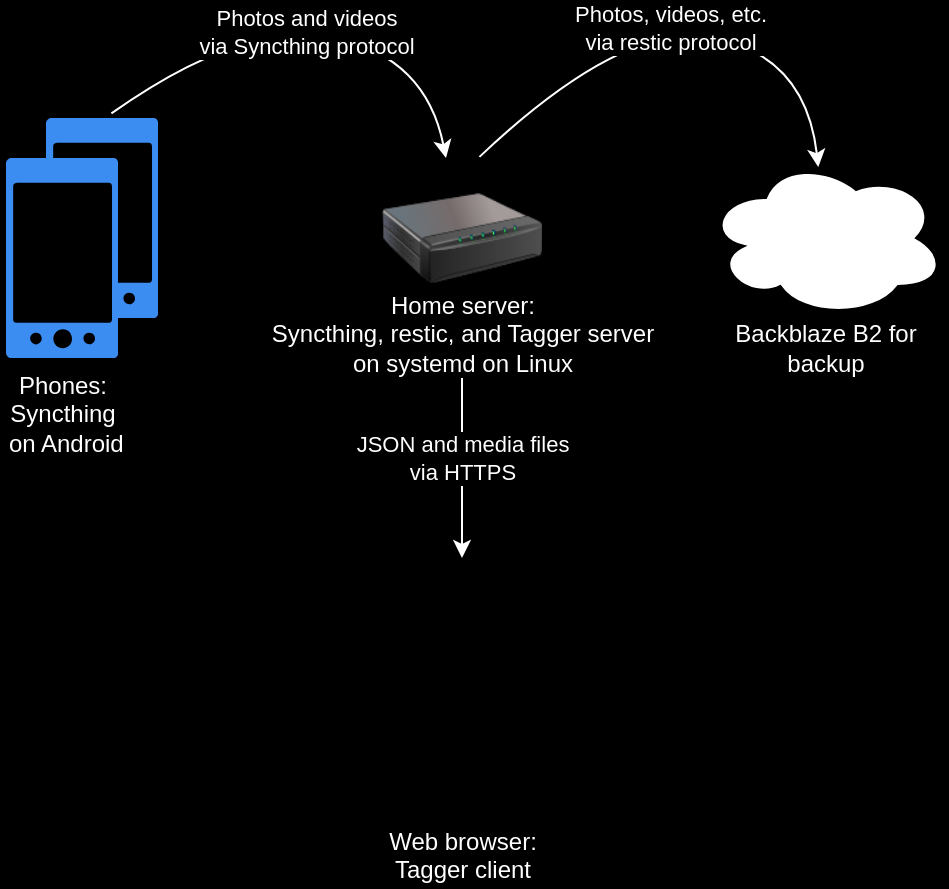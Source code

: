 <mxfile version="14.6.0" type="device"><diagram id="gFQIqcE-oeb4G5Hq2tQq" name="Page-1"><mxGraphModel dx="1177" dy="658" grid="1" gridSize="10" guides="1" tooltips="1" connect="1" arrows="1" fold="1" page="1" pageScale="1" pageWidth="850" pageHeight="1100" background="#000000" math="0" shadow="0"><root><mxCell id="0"/><mxCell id="1" parent="0"/><mxCell id="tL3LlY7YkKLHCdLjrWq5-3" value="" style="html=1;aspect=fixed;strokeColor=none;shadow=0;align=center;verticalAlign=top;fillColor=#3B8DF1;shape=mxgraph.gcp2.phone_android;fontColor=#FFFFFF;labelBackgroundColor=#000000;" vertex="1" parent="1"><mxGeometry x="300" y="210" width="56" height="100" as="geometry"/></mxCell><mxCell id="tL3LlY7YkKLHCdLjrWq5-4" value="" style="rounded=0;whiteSpace=wrap;html=1;strokeColor=none;fillColor=#000000;fontColor=#FFFFFF;labelBackgroundColor=#000000;" vertex="1" parent="1"><mxGeometry x="280" y="240" width="56" height="80" as="geometry"/></mxCell><mxCell id="tL3LlY7YkKLHCdLjrWq5-2" value="&lt;div&gt;Phones:&lt;/div&gt;&lt;div&gt;Syncthing&lt;br&gt;&lt;/div&gt;&amp;nbsp;on Android" style="html=1;aspect=fixed;strokeColor=none;shadow=0;align=center;verticalAlign=top;fillColor=#3B8DF1;shape=mxgraph.gcp2.phone_android;spacingTop=100;labelBackgroundColor=#000000;fontColor=#FFFFFF;" vertex="1" parent="1"><mxGeometry x="280" y="230" width="56" height="100" as="geometry"/></mxCell><mxCell id="tL3LlY7YkKLHCdLjrWq5-9" value="&lt;div&gt;Photos and videos&lt;/div&gt;&lt;div&gt;via Syncthing protocol&lt;br&gt;&lt;/div&gt;" style="curved=1;endArrow=classic;html=1;exitX=0.584;exitY=-0.023;exitDx=0;exitDy=0;exitPerimeter=0;strokeColor=#FFFFFF;fontColor=#FFFFFF;labelBackgroundColor=#000000;" edge="1" parent="1" source="tL3LlY7YkKLHCdLjrWq5-3" target="tL3LlY7YkKLHCdLjrWq5-5"><mxGeometry width="50" height="50" relative="1" as="geometry"><mxPoint x="460" y="430" as="sourcePoint"/><mxPoint x="634" y="219" as="targetPoint"/><Array as="points"><mxPoint x="400" y="160"/><mxPoint x="490" y="180"/></Array></mxGeometry></mxCell><mxCell id="tL3LlY7YkKLHCdLjrWq5-10" value="Backblaze B2 for backup" style="ellipse;shape=cloud;whiteSpace=wrap;html=1;spacingTop=110;fontColor=#FFFFFF;labelBackgroundColor=#000000;" vertex="1" parent="1"><mxGeometry x="630" y="230" width="120" height="80" as="geometry"/></mxCell><mxCell id="tL3LlY7YkKLHCdLjrWq5-11" value="&lt;div&gt;Photos, videos, etc.&lt;br&gt;&lt;/div&gt;&lt;div&gt;via restic protocol&lt;br&gt;&lt;/div&gt;" style="curved=1;endArrow=classic;html=1;entryX=0.468;entryY=0.057;entryDx=0;entryDy=0;entryPerimeter=0;exitX=0.609;exitY=-0.007;exitDx=0;exitDy=0;exitPerimeter=0;fontColor=#FFFFFF;labelBackgroundColor=#000000;strokeColor=#FFFFFF;" edge="1" parent="1" source="tL3LlY7YkKLHCdLjrWq5-5" target="tL3LlY7YkKLHCdLjrWq5-10"><mxGeometry width="50" height="50" relative="1" as="geometry"><mxPoint x="460" y="430" as="sourcePoint"/><mxPoint x="510" y="380" as="targetPoint"/><Array as="points"><mxPoint x="590" y="160"/><mxPoint x="680" y="180"/></Array></mxGeometry></mxCell><mxCell id="tL3LlY7YkKLHCdLjrWq5-12" value="&lt;div&gt;JSON and media files&lt;/div&gt;&lt;div&gt;via HTTPS&lt;br&gt;&lt;/div&gt;" style="endArrow=classic;html=1;exitX=0.5;exitY=1;exitDx=0;exitDy=0;spacingTop=20;fontColor=#FFFFFF;labelBackgroundColor=#000000;strokeColor=#FFFFFF;" edge="1" parent="1" source="tL3LlY7YkKLHCdLjrWq5-5"><mxGeometry width="50" height="50" relative="1" as="geometry"><mxPoint x="460" y="430" as="sourcePoint"/><mxPoint x="508" y="430" as="targetPoint"/></mxGeometry></mxCell><mxCell id="tL3LlY7YkKLHCdLjrWq5-5" value="&lt;div&gt;Home server:&lt;/div&gt;&lt;div&gt;Syncthing, restic, and Tagger server&lt;/div&gt;&lt;div&gt;on systemd on Linux&lt;br&gt;&lt;/div&gt;" style="image;html=1;image=img/lib/clip_art/networking/Print_Server_128x128.png;labelBorderColor=none;labelBackgroundColor=#000000;spacingTop=-20;fontColor=#FFFFFF;" vertex="1" parent="1"><mxGeometry x="468" y="230" width="80" height="80" as="geometry"/></mxCell><mxCell id="tL3LlY7YkKLHCdLjrWq5-16" value="&lt;div&gt;Web browser:&lt;/div&gt;&lt;div&gt;Tagger client&lt;br&gt;&lt;/div&gt;" style="shape=image;html=1;verticalAlign=top;verticalLabelPosition=bottom;labelBackgroundColor=#000000;imageAspect=0;aspect=fixed;image=https://cdn2.iconfinder.com/data/icons/circle-icons-1/64/browser-128.png;fontColor=#FFFFFF;fillColor=#000000;" vertex="1" parent="1"><mxGeometry x="444" y="430" width="128" height="128" as="geometry"/></mxCell></root></mxGraphModel></diagram></mxfile>